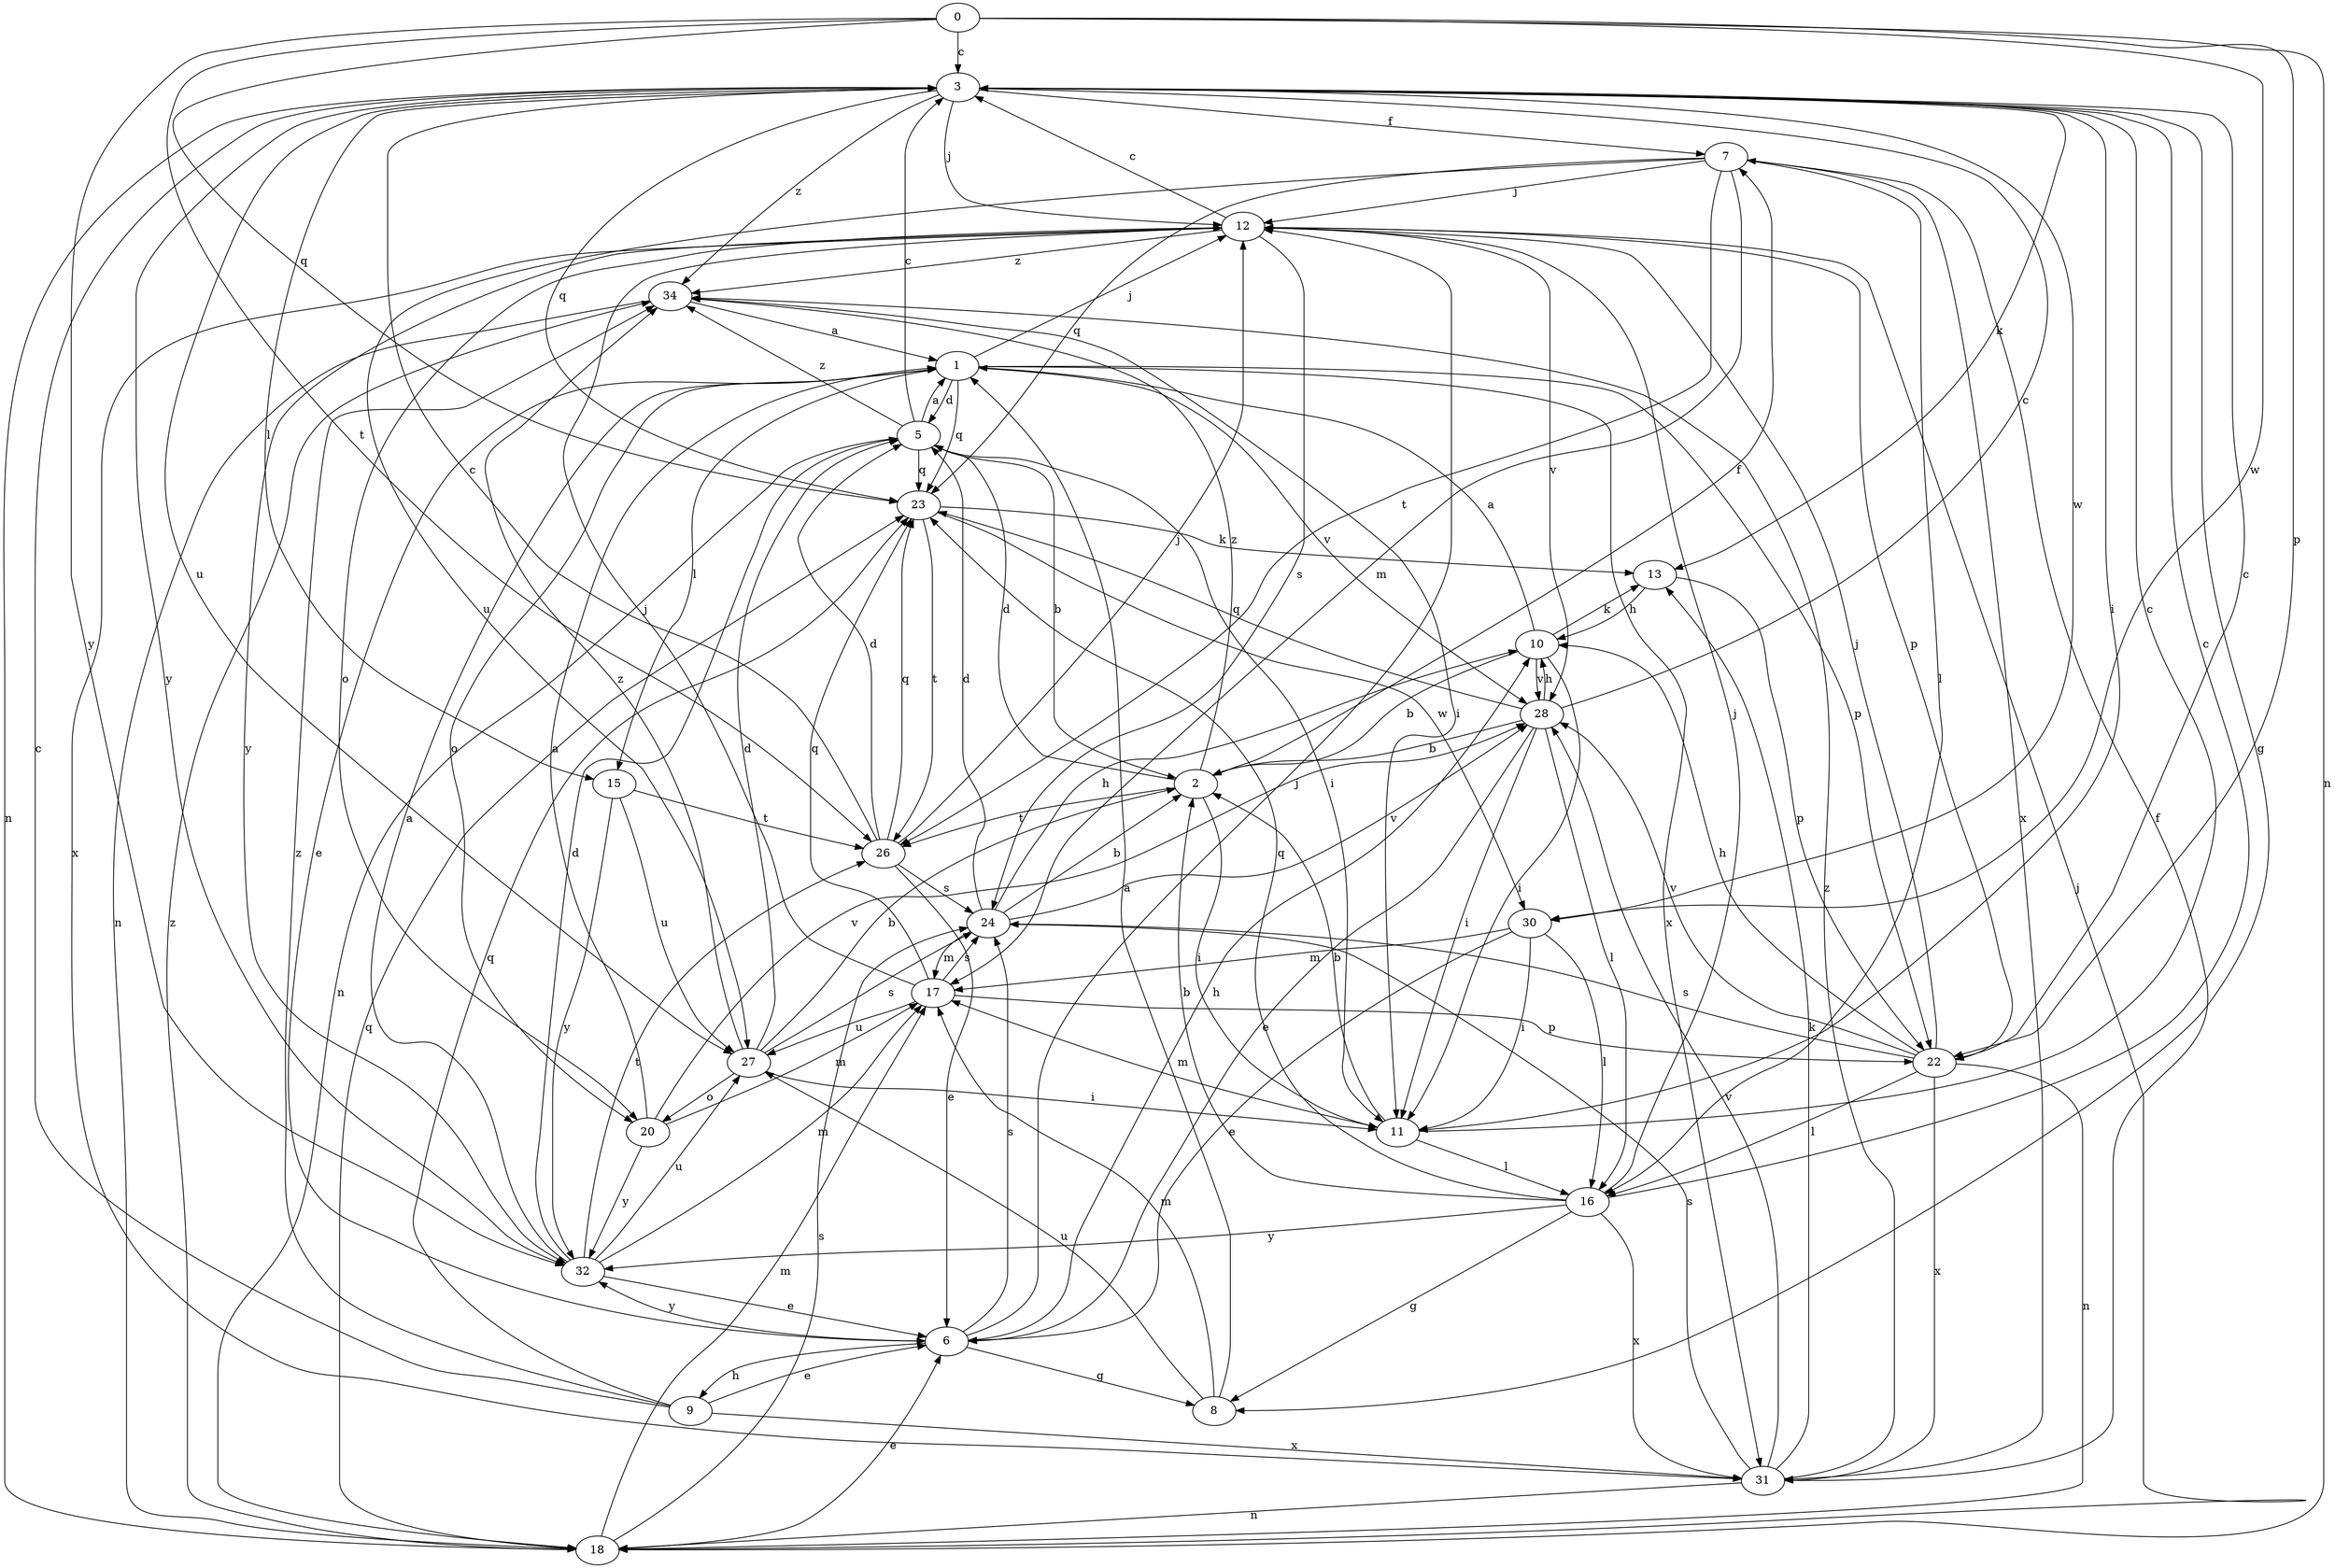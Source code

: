 strict digraph  {
0;
1;
2;
3;
5;
6;
7;
8;
9;
10;
11;
12;
13;
15;
16;
17;
18;
20;
22;
23;
24;
26;
27;
28;
30;
31;
32;
34;
0 -> 3  [label=c];
0 -> 18  [label=n];
0 -> 22  [label=p];
0 -> 23  [label=q];
0 -> 26  [label=t];
0 -> 30  [label=w];
0 -> 32  [label=y];
1 -> 5  [label=d];
1 -> 6  [label=e];
1 -> 12  [label=j];
1 -> 15  [label=l];
1 -> 20  [label=o];
1 -> 22  [label=p];
1 -> 23  [label=q];
1 -> 28  [label=v];
1 -> 31  [label=x];
2 -> 5  [label=d];
2 -> 7  [label=f];
2 -> 11  [label=i];
2 -> 26  [label=t];
2 -> 34  [label=z];
3 -> 7  [label=f];
3 -> 8  [label=g];
3 -> 11  [label=i];
3 -> 12  [label=j];
3 -> 13  [label=k];
3 -> 15  [label=l];
3 -> 18  [label=n];
3 -> 23  [label=q];
3 -> 27  [label=u];
3 -> 30  [label=w];
3 -> 32  [label=y];
3 -> 34  [label=z];
5 -> 1  [label=a];
5 -> 2  [label=b];
5 -> 3  [label=c];
5 -> 11  [label=i];
5 -> 18  [label=n];
5 -> 23  [label=q];
5 -> 34  [label=z];
6 -> 8  [label=g];
6 -> 9  [label=h];
6 -> 10  [label=h];
6 -> 12  [label=j];
6 -> 24  [label=s];
6 -> 32  [label=y];
7 -> 12  [label=j];
7 -> 16  [label=l];
7 -> 17  [label=m];
7 -> 23  [label=q];
7 -> 26  [label=t];
7 -> 27  [label=u];
7 -> 31  [label=x];
8 -> 1  [label=a];
8 -> 17  [label=m];
8 -> 27  [label=u];
9 -> 3  [label=c];
9 -> 6  [label=e];
9 -> 23  [label=q];
9 -> 31  [label=x];
9 -> 34  [label=z];
10 -> 1  [label=a];
10 -> 2  [label=b];
10 -> 11  [label=i];
10 -> 13  [label=k];
10 -> 28  [label=v];
11 -> 2  [label=b];
11 -> 3  [label=c];
11 -> 16  [label=l];
11 -> 17  [label=m];
12 -> 3  [label=c];
12 -> 20  [label=o];
12 -> 22  [label=p];
12 -> 24  [label=s];
12 -> 28  [label=v];
12 -> 31  [label=x];
12 -> 32  [label=y];
12 -> 34  [label=z];
13 -> 10  [label=h];
13 -> 22  [label=p];
15 -> 26  [label=t];
15 -> 27  [label=u];
15 -> 32  [label=y];
16 -> 2  [label=b];
16 -> 3  [label=c];
16 -> 8  [label=g];
16 -> 12  [label=j];
16 -> 23  [label=q];
16 -> 31  [label=x];
16 -> 32  [label=y];
17 -> 12  [label=j];
17 -> 22  [label=p];
17 -> 23  [label=q];
17 -> 24  [label=s];
17 -> 27  [label=u];
18 -> 6  [label=e];
18 -> 12  [label=j];
18 -> 17  [label=m];
18 -> 23  [label=q];
18 -> 24  [label=s];
18 -> 34  [label=z];
20 -> 1  [label=a];
20 -> 17  [label=m];
20 -> 28  [label=v];
20 -> 32  [label=y];
22 -> 3  [label=c];
22 -> 10  [label=h];
22 -> 12  [label=j];
22 -> 16  [label=l];
22 -> 18  [label=n];
22 -> 24  [label=s];
22 -> 28  [label=v];
22 -> 31  [label=x];
23 -> 13  [label=k];
23 -> 26  [label=t];
23 -> 30  [label=w];
24 -> 2  [label=b];
24 -> 5  [label=d];
24 -> 10  [label=h];
24 -> 17  [label=m];
24 -> 28  [label=v];
26 -> 3  [label=c];
26 -> 5  [label=d];
26 -> 6  [label=e];
26 -> 12  [label=j];
26 -> 23  [label=q];
26 -> 24  [label=s];
27 -> 2  [label=b];
27 -> 5  [label=d];
27 -> 11  [label=i];
27 -> 20  [label=o];
27 -> 24  [label=s];
27 -> 34  [label=z];
28 -> 2  [label=b];
28 -> 3  [label=c];
28 -> 6  [label=e];
28 -> 10  [label=h];
28 -> 11  [label=i];
28 -> 16  [label=l];
28 -> 23  [label=q];
30 -> 6  [label=e];
30 -> 11  [label=i];
30 -> 16  [label=l];
30 -> 17  [label=m];
31 -> 7  [label=f];
31 -> 13  [label=k];
31 -> 18  [label=n];
31 -> 24  [label=s];
31 -> 28  [label=v];
31 -> 34  [label=z];
32 -> 1  [label=a];
32 -> 5  [label=d];
32 -> 6  [label=e];
32 -> 17  [label=m];
32 -> 26  [label=t];
32 -> 27  [label=u];
34 -> 1  [label=a];
34 -> 11  [label=i];
34 -> 18  [label=n];
}
